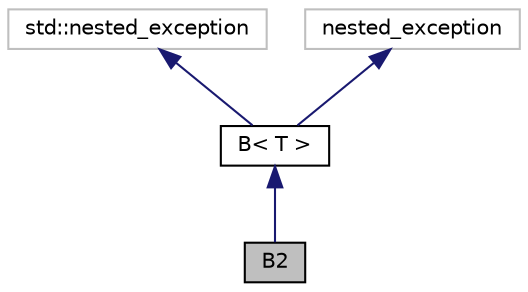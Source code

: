 digraph "B2"
{
  edge [fontname="Helvetica",fontsize="10",labelfontname="Helvetica",labelfontsize="10"];
  node [fontname="Helvetica",fontsize="10",shape=record];
  Node5 [label="B2",height=0.2,width=0.4,color="black", fillcolor="grey75", style="filled", fontcolor="black"];
  Node6 -> Node5 [dir="back",color="midnightblue",fontsize="10",style="solid"];
  Node6 [label="B\< T \>",height=0.2,width=0.4,color="black", fillcolor="white", style="filled",URL="$struct_b.html"];
  Node7 -> Node6 [dir="back",color="midnightblue",fontsize="10",style="solid"];
  Node7 [label="std::nested_exception",height=0.2,width=0.4,color="grey75", fillcolor="white", style="filled"];
  Node8 -> Node6 [dir="back",color="midnightblue",fontsize="10",style="solid"];
  Node8 [label="nested_exception",height=0.2,width=0.4,color="grey75", fillcolor="white", style="filled"];
}
